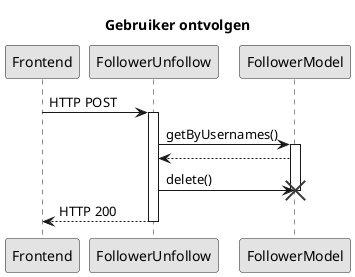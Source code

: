 @startuml
title Gebruiker ontvolgen
skinparam monochrome true
Frontend -> FollowerUnfollow: HTTP POST
activate FollowerUnfollow
FollowerUnfollow->FollowerModel:getByUsernames()
activate FollowerModel
FollowerUnfollow<--FollowerModel:
FollowerUnfollow -> FollowerModel !! : delete()
deactivate FollowerModel
Frontend <--FollowerUnfollow:HTTP 200
deactivate FollowerUnfollow
@enduml
